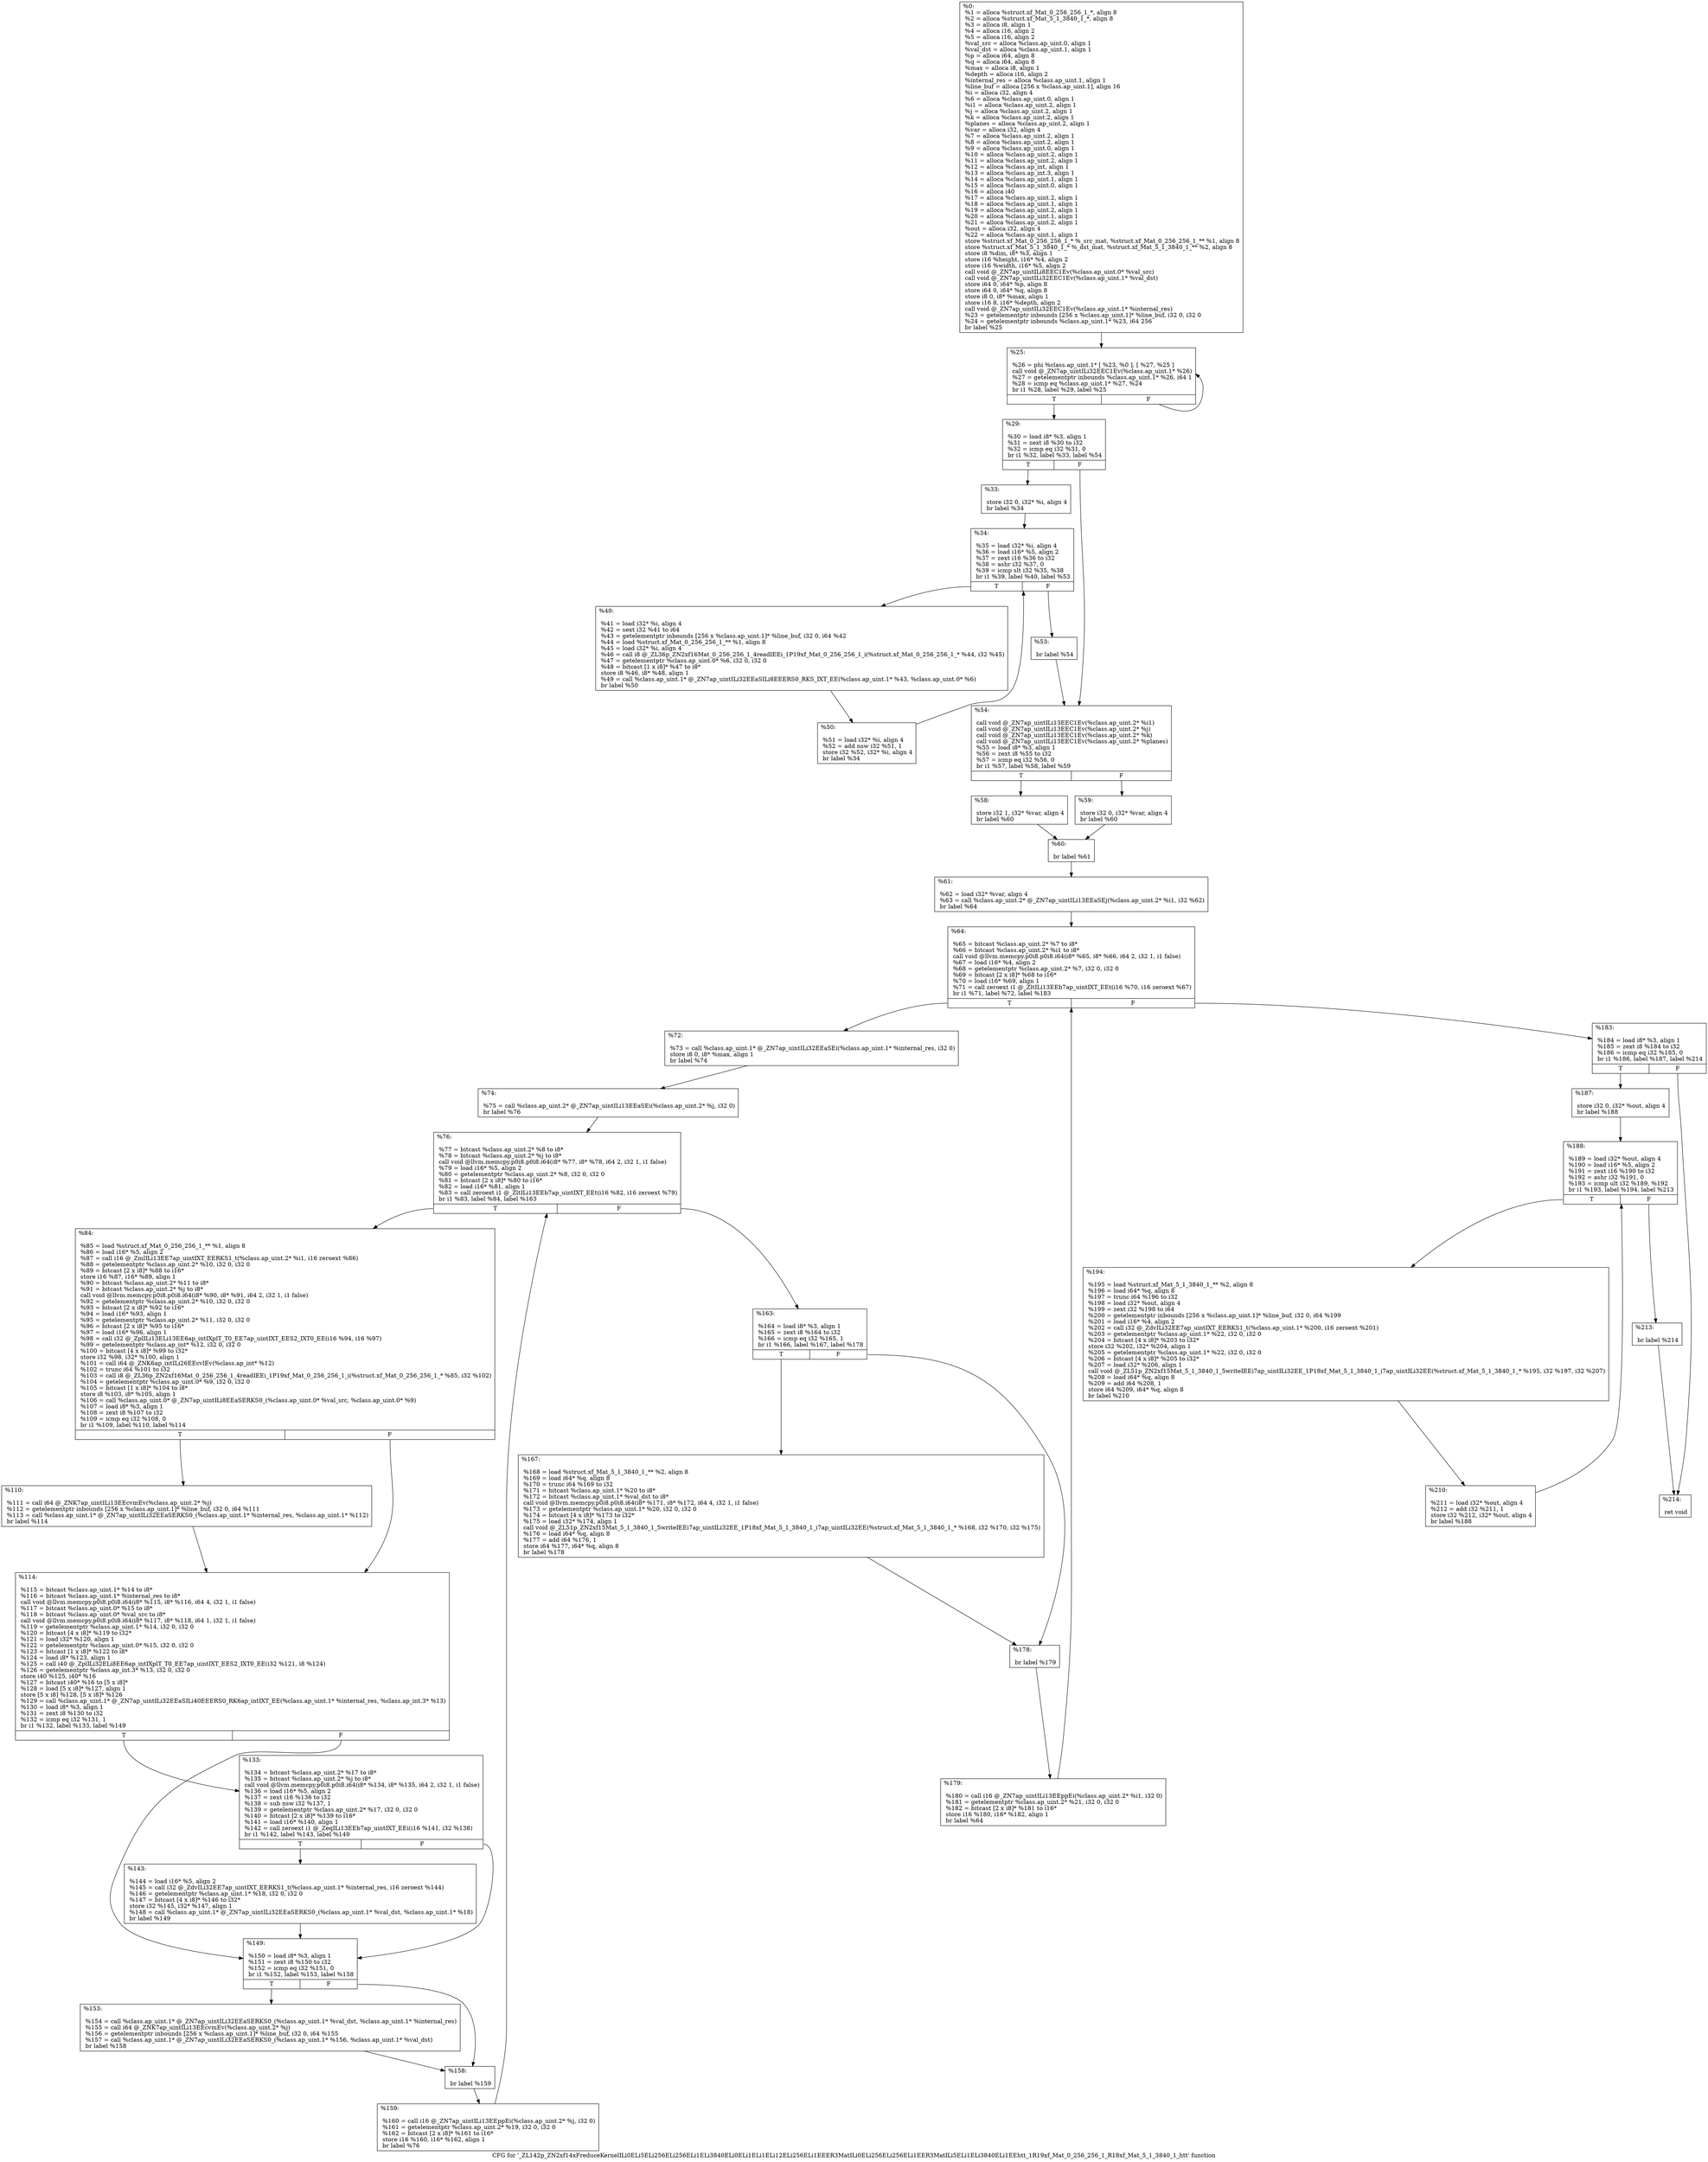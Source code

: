 digraph "CFG for '_ZL142p_ZN2xf14xFreduceKernelILi0ELi5ELi256ELi256ELi1ELi3840ELi0ELi1ELi1ELi12ELi256ELi1EEER3MatILi0ELi256ELi256ELi1EER3MatILi5ELi1ELi3840ELi1EEhtt_1R19xf_Mat_0_256_256_1_R18xf_Mat_5_1_3840_1_htt' function" {
	label="CFG for '_ZL142p_ZN2xf14xFreduceKernelILi0ELi5ELi256ELi256ELi1ELi3840ELi0ELi1ELi1ELi12ELi256ELi1EEER3MatILi0ELi256ELi256ELi1EER3MatILi5ELi1ELi3840ELi1EEhtt_1R19xf_Mat_0_256_256_1_R18xf_Mat_5_1_3840_1_htt' function";

	Node0x25bb580 [shape=record,label="{%0:\l  %1 = alloca %struct.xf_Mat_0_256_256_1_*, align 8\l  %2 = alloca %struct.xf_Mat_5_1_3840_1_*, align 8\l  %3 = alloca i8, align 1\l  %4 = alloca i16, align 2\l  %5 = alloca i16, align 2\l  %val_src = alloca %class.ap_uint.0, align 1\l  %val_dst = alloca %class.ap_uint.1, align 1\l  %p = alloca i64, align 8\l  %q = alloca i64, align 8\l  %max = alloca i8, align 1\l  %depth = alloca i16, align 2\l  %internal_res = alloca %class.ap_uint.1, align 1\l  %line_buf = alloca [256 x %class.ap_uint.1], align 16\l  %i = alloca i32, align 4\l  %6 = alloca %class.ap_uint.0, align 1\l  %i1 = alloca %class.ap_uint.2, align 1\l  %j = alloca %class.ap_uint.2, align 1\l  %k = alloca %class.ap_uint.2, align 1\l  %planes = alloca %class.ap_uint.2, align 1\l  %var = alloca i32, align 4\l  %7 = alloca %class.ap_uint.2, align 1\l  %8 = alloca %class.ap_uint.2, align 1\l  %9 = alloca %class.ap_uint.0, align 1\l  %10 = alloca %class.ap_uint.2, align 1\l  %11 = alloca %class.ap_uint.2, align 1\l  %12 = alloca %class.ap_int, align 1\l  %13 = alloca %class.ap_int.3, align 1\l  %14 = alloca %class.ap_uint.1, align 1\l  %15 = alloca %class.ap_uint.0, align 1\l  %16 = alloca i40\l  %17 = alloca %class.ap_uint.2, align 1\l  %18 = alloca %class.ap_uint.1, align 1\l  %19 = alloca %class.ap_uint.2, align 1\l  %20 = alloca %class.ap_uint.1, align 1\l  %21 = alloca %class.ap_uint.2, align 1\l  %out = alloca i32, align 4\l  %22 = alloca %class.ap_uint.1, align 1\l  store %struct.xf_Mat_0_256_256_1_* %_src_mat, %struct.xf_Mat_0_256_256_1_** %1, align 8\l  store %struct.xf_Mat_5_1_3840_1_* %_dst_mat, %struct.xf_Mat_5_1_3840_1_** %2, align 8\l  store i8 %dim, i8* %3, align 1\l  store i16 %height, i16* %4, align 2\l  store i16 %width, i16* %5, align 2\l  call void @_ZN7ap_uintILi8EEC1Ev(%class.ap_uint.0* %val_src)\l  call void @_ZN7ap_uintILi32EEC1Ev(%class.ap_uint.1* %val_dst)\l  store i64 0, i64* %p, align 8\l  store i64 0, i64* %q, align 8\l  store i8 0, i8* %max, align 1\l  store i16 8, i16* %depth, align 2\l  call void @_ZN7ap_uintILi32EEC1Ev(%class.ap_uint.1* %internal_res)\l  %23 = getelementptr inbounds [256 x %class.ap_uint.1]* %line_buf, i32 0, i32 0\l  %24 = getelementptr inbounds %class.ap_uint.1* %23, i64 256\l  br label %25\l}"];
	Node0x25bb580 -> Node0x25ba3b0;
	Node0x25ba3b0 [shape=record,label="{%25:\l\l  %26 = phi %class.ap_uint.1* [ %23, %0 ], [ %27, %25 ]\l  call void @_ZN7ap_uintILi32EEC1Ev(%class.ap_uint.1* %26)\l  %27 = getelementptr inbounds %class.ap_uint.1* %26, i64 1\l  %28 = icmp eq %class.ap_uint.1* %27, %24\l  br i1 %28, label %29, label %25\l|{<s0>T|<s1>F}}"];
	Node0x25ba3b0:s0 -> Node0x25bf0b0;
	Node0x25ba3b0:s1 -> Node0x25ba3b0;
	Node0x25bf0b0 [shape=record,label="{%29:\l\l  %30 = load i8* %3, align 1\l  %31 = zext i8 %30 to i32\l  %32 = icmp eq i32 %31, 0\l  br i1 %32, label %33, label %54\l|{<s0>T|<s1>F}}"];
	Node0x25bf0b0:s0 -> Node0x25c5150;
	Node0x25bf0b0:s1 -> Node0x25c51b0;
	Node0x25c5150 [shape=record,label="{%33:\l\l  store i32 0, i32* %i, align 4\l  br label %34\l}"];
	Node0x25c5150 -> Node0x25c5350;
	Node0x25c5350 [shape=record,label="{%34:\l\l  %35 = load i32* %i, align 4\l  %36 = load i16* %5, align 2\l  %37 = zext i16 %36 to i32\l  %38 = ashr i32 %37, 0\l  %39 = icmp slt i32 %35, %38\l  br i1 %39, label %40, label %53\l|{<s0>T|<s1>F}}"];
	Node0x25c5350:s0 -> Node0x25c56d0;
	Node0x25c5350:s1 -> Node0x25c5730;
	Node0x25c56d0 [shape=record,label="{%40:\l\l  %41 = load i32* %i, align 4\l  %42 = sext i32 %41 to i64\l  %43 = getelementptr inbounds [256 x %class.ap_uint.1]* %line_buf, i32 0, i64 %42\l  %44 = load %struct.xf_Mat_0_256_256_1_** %1, align 8\l  %45 = load i32* %i, align 4\l  %46 = call i8 @_ZL36p_ZN2xf16Mat_0_256_256_1_4readIEEi_1P19xf_Mat_0_256_256_1_i(%struct.xf_Mat_0_256_256_1_* %44, i32 %45)\l  %47 = getelementptr %class.ap_uint.0* %6, i32 0, i32 0\l  %48 = bitcast [1 x i8]* %47 to i8*\l  store i8 %46, i8* %48, align 1\l  %49 = call %class.ap_uint.1* @_ZN7ap_uintILi32EEaSILi8EEERS0_RKS_IXT_EE(%class.ap_uint.1* %43, %class.ap_uint.0* %6)\l  br label %50\l}"];
	Node0x25c56d0 -> Node0x25c6080;
	Node0x25c6080 [shape=record,label="{%50:\l\l  %51 = load i32* %i, align 4\l  %52 = add nsw i32 %51, 1\l  store i32 %52, i32* %i, align 4\l  br label %34\l}"];
	Node0x25c6080 -> Node0x25c5350;
	Node0x25c5730 [shape=record,label="{%53:\l\l  br label %54\l}"];
	Node0x25c5730 -> Node0x25c51b0;
	Node0x25c51b0 [shape=record,label="{%54:\l\l  call void @_ZN7ap_uintILi13EEC1Ev(%class.ap_uint.2* %i1)\l  call void @_ZN7ap_uintILi13EEC1Ev(%class.ap_uint.2* %j)\l  call void @_ZN7ap_uintILi13EEC1Ev(%class.ap_uint.2* %k)\l  call void @_ZN7ap_uintILi13EEC1Ev(%class.ap_uint.2* %planes)\l  %55 = load i8* %3, align 1\l  %56 = zext i8 %55 to i32\l  %57 = icmp eq i32 %56, 0\l  br i1 %57, label %58, label %59\l|{<s0>T|<s1>F}}"];
	Node0x25c51b0:s0 -> Node0x25c68a0;
	Node0x25c51b0:s1 -> Node0x25c6900;
	Node0x25c68a0 [shape=record,label="{%58:\l\l  store i32 1, i32* %var, align 4\l  br label %60\l}"];
	Node0x25c68a0 -> Node0x25c6aa0;
	Node0x25c6900 [shape=record,label="{%59:\l\l  store i32 0, i32* %var, align 4\l  br label %60\l}"];
	Node0x25c6900 -> Node0x25c6aa0;
	Node0x25c6aa0 [shape=record,label="{%60:\l\l  br label %61\l}"];
	Node0x25c6aa0 -> Node0x25c6c90;
	Node0x25c6c90 [shape=record,label="{%61:\l\l  %62 = load i32* %var, align 4\l  %63 = call %class.ap_uint.2* @_ZN7ap_uintILi13EEaSEj(%class.ap_uint.2* %i1, i32 %62)\l  br label %64\l}"];
	Node0x25c6c90 -> Node0x25c6f60;
	Node0x25c6f60 [shape=record,label="{%64:\l\l  %65 = bitcast %class.ap_uint.2* %7 to i8*\l  %66 = bitcast %class.ap_uint.2* %i1 to i8*\l  call void @llvm.memcpy.p0i8.p0i8.i64(i8* %65, i8* %66, i64 2, i32 1, i1 false)\l  %67 = load i16* %4, align 2\l  %68 = getelementptr %class.ap_uint.2* %7, i32 0, i32 0\l  %69 = bitcast [2 x i8]* %68 to i16*\l  %70 = load i16* %69, align 1\l  %71 = call zeroext i1 @_ZltILi13EEb7ap_uintIXT_EEt(i16 %70, i16 zeroext %67)\l  br i1 %71, label %72, label %183\l|{<s0>T|<s1>F}}"];
	Node0x25c6f60:s0 -> Node0x25c76c0;
	Node0x25c6f60:s1 -> Node0x25c7720;
	Node0x25c76c0 [shape=record,label="{%72:\l\l  %73 = call %class.ap_uint.1* @_ZN7ap_uintILi32EEaSEi(%class.ap_uint.1* %internal_res, i32 0)\l  store i8 0, i8* %max, align 1\l  br label %74\l}"];
	Node0x25c76c0 -> Node0x25c7a90;
	Node0x25c7a90 [shape=record,label="{%74:\l\l  %75 = call %class.ap_uint.2* @_ZN7ap_uintILi13EEaSEi(%class.ap_uint.2* %j, i32 0)\l  br label %76\l}"];
	Node0x25c7a90 -> Node0x25c7d50;
	Node0x25c7d50 [shape=record,label="{%76:\l\l  %77 = bitcast %class.ap_uint.2* %8 to i8*\l  %78 = bitcast %class.ap_uint.2* %j to i8*\l  call void @llvm.memcpy.p0i8.p0i8.i64(i8* %77, i8* %78, i64 2, i32 1, i1 false)\l  %79 = load i16* %5, align 2\l  %80 = getelementptr %class.ap_uint.2* %8, i32 0, i32 0\l  %81 = bitcast [2 x i8]* %80 to i16*\l  %82 = load i16* %81, align 1\l  %83 = call zeroext i1 @_ZltILi13EEb7ap_uintIXT_EEt(i16 %82, i16 zeroext %79)\l  br i1 %83, label %84, label %163\l|{<s0>T|<s1>F}}"];
	Node0x25c7d50:s0 -> Node0x25c8350;
	Node0x25c7d50:s1 -> Node0x25c83f0;
	Node0x25c8350 [shape=record,label="{%84:\l\l  %85 = load %struct.xf_Mat_0_256_256_1_** %1, align 8\l  %86 = load i16* %5, align 2\l  %87 = call i16 @_ZmlILi13EE7ap_uintIXT_EERKS1_t(%class.ap_uint.2* %i1, i16 zeroext %86)\l  %88 = getelementptr %class.ap_uint.2* %10, i32 0, i32 0\l  %89 = bitcast [2 x i8]* %88 to i16*\l  store i16 %87, i16* %89, align 1\l  %90 = bitcast %class.ap_uint.2* %11 to i8*\l  %91 = bitcast %class.ap_uint.2* %j to i8*\l  call void @llvm.memcpy.p0i8.p0i8.i64(i8* %90, i8* %91, i64 2, i32 1, i1 false)\l  %92 = getelementptr %class.ap_uint.2* %10, i32 0, i32 0\l  %93 = bitcast [2 x i8]* %92 to i16*\l  %94 = load i16* %93, align 1\l  %95 = getelementptr %class.ap_uint.2* %11, i32 0, i32 0\l  %96 = bitcast [2 x i8]* %95 to i16*\l  %97 = load i16* %96, align 1\l  %98 = call i32 @_ZplILi13ELi13EE6ap_intIXplT_T0_EE7ap_uintIXT_EES2_IXT0_EE(i16 %94, i16 %97)\l  %99 = getelementptr %class.ap_int* %12, i32 0, i32 0\l  %100 = bitcast [4 x i8]* %99 to i32*\l  store i32 %98, i32* %100, align 1\l  %101 = call i64 @_ZNK6ap_intILi26EEcvlEv(%class.ap_int* %12)\l  %102 = trunc i64 %101 to i32\l  %103 = call i8 @_ZL36p_ZN2xf16Mat_0_256_256_1_4readIEEi_1P19xf_Mat_0_256_256_1_i(%struct.xf_Mat_0_256_256_1_* %85, i32 %102)\l  %104 = getelementptr %class.ap_uint.0* %9, i32 0, i32 0\l  %105 = bitcast [1 x i8]* %104 to i8*\l  store i8 %103, i8* %105, align 1\l  %106 = call %class.ap_uint.0* @_ZN7ap_uintILi8EEaSERKS0_(%class.ap_uint.0* %val_src, %class.ap_uint.0* %9)\l  %107 = load i8* %3, align 1\l  %108 = zext i8 %107 to i32\l  %109 = icmp eq i32 %108, 0\l  br i1 %109, label %110, label %114\l|{<s0>T|<s1>F}}"];
	Node0x25c8350:s0 -> Node0x25ca320;
	Node0x25c8350:s1 -> Node0x25ca3c0;
	Node0x25ca320 [shape=record,label="{%110:\l\l  %111 = call i64 @_ZNK7ap_uintILi13EEcvmEv(%class.ap_uint.2* %j)\l  %112 = getelementptr inbounds [256 x %class.ap_uint.1]* %line_buf, i32 0, i64 %111\l  %113 = call %class.ap_uint.1* @_ZN7ap_uintILi32EEaSERKS0_(%class.ap_uint.1* %internal_res, %class.ap_uint.1* %112)\l  br label %114\l}"];
	Node0x25ca320 -> Node0x25ca3c0;
	Node0x25ca3c0 [shape=record,label="{%114:\l\l  %115 = bitcast %class.ap_uint.1* %14 to i8*\l  %116 = bitcast %class.ap_uint.1* %internal_res to i8*\l  call void @llvm.memcpy.p0i8.p0i8.i64(i8* %115, i8* %116, i64 4, i32 1, i1 false)\l  %117 = bitcast %class.ap_uint.0* %15 to i8*\l  %118 = bitcast %class.ap_uint.0* %val_src to i8*\l  call void @llvm.memcpy.p0i8.p0i8.i64(i8* %117, i8* %118, i64 1, i32 1, i1 false)\l  %119 = getelementptr %class.ap_uint.1* %14, i32 0, i32 0\l  %120 = bitcast [4 x i8]* %119 to i32*\l  %121 = load i32* %120, align 1\l  %122 = getelementptr %class.ap_uint.0* %15, i32 0, i32 0\l  %123 = bitcast [1 x i8]* %122 to i8*\l  %124 = load i8* %123, align 1\l  %125 = call i40 @_ZplILi32ELi8EE6ap_intIXplT_T0_EE7ap_uintIXT_EES2_IXT0_EE(i32 %121, i8 %124)\l  %126 = getelementptr %class.ap_int.3* %13, i32 0, i32 0\l  store i40 %125, i40* %16\l  %127 = bitcast i40* %16 to [5 x i8]*\l  %128 = load [5 x i8]* %127, align 1\l  store [5 x i8] %128, [5 x i8]* %126\l  %129 = call %class.ap_uint.1* @_ZN7ap_uintILi32EEaSILi40EEERS0_RK6ap_intIXT_EE(%class.ap_uint.1* %internal_res, %class.ap_int.3* %13)\l  %130 = load i8* %3, align 1\l  %131 = zext i8 %130 to i32\l  %132 = icmp eq i32 %131, 1\l  br i1 %132, label %133, label %149\l|{<s0>T|<s1>F}}"];
	Node0x25ca3c0:s0 -> Node0x25cc0e0;
	Node0x25ca3c0:s1 -> Node0x25cc180;
	Node0x25cc0e0 [shape=record,label="{%133:\l\l  %134 = bitcast %class.ap_uint.2* %17 to i8*\l  %135 = bitcast %class.ap_uint.2* %j to i8*\l  call void @llvm.memcpy.p0i8.p0i8.i64(i8* %134, i8* %135, i64 2, i32 1, i1 false)\l  %136 = load i16* %5, align 2\l  %137 = zext i16 %136 to i32\l  %138 = sub nsw i32 %137, 1\l  %139 = getelementptr %class.ap_uint.2* %17, i32 0, i32 0\l  %140 = bitcast [2 x i8]* %139 to i16*\l  %141 = load i16* %140, align 1\l  %142 = call zeroext i1 @_ZeqILi13EEb7ap_uintIXT_EEi(i16 %141, i32 %138)\l  br i1 %142, label %143, label %149\l|{<s0>T|<s1>F}}"];
	Node0x25cc0e0:s0 -> Node0x25cca20;
	Node0x25cc0e0:s1 -> Node0x25cc180;
	Node0x25cca20 [shape=record,label="{%143:\l\l  %144 = load i16* %5, align 2\l  %145 = call i32 @_ZdvILi32EE7ap_uintIXT_EERKS1_t(%class.ap_uint.1* %internal_res, i16 zeroext %144)\l  %146 = getelementptr %class.ap_uint.1* %18, i32 0, i32 0\l  %147 = bitcast [4 x i8]* %146 to i32*\l  store i32 %145, i32* %147, align 1\l  %148 = call %class.ap_uint.1* @_ZN7ap_uintILi32EEaSERKS0_(%class.ap_uint.1* %val_dst, %class.ap_uint.1* %18)\l  br label %149\l}"];
	Node0x25cca20 -> Node0x25cc180;
	Node0x25cc180 [shape=record,label="{%149:\l\l  %150 = load i8* %3, align 1\l  %151 = zext i8 %150 to i32\l  %152 = icmp eq i32 %151, 0\l  br i1 %152, label %153, label %158\l|{<s0>T|<s1>F}}"];
	Node0x25cc180:s0 -> Node0x25cd2f0;
	Node0x25cc180:s1 -> Node0x25cd350;
	Node0x25cd2f0 [shape=record,label="{%153:\l\l  %154 = call %class.ap_uint.1* @_ZN7ap_uintILi32EEaSERKS0_(%class.ap_uint.1* %val_dst, %class.ap_uint.1* %internal_res)\l  %155 = call i64 @_ZNK7ap_uintILi13EEcvmEv(%class.ap_uint.2* %j)\l  %156 = getelementptr inbounds [256 x %class.ap_uint.1]* %line_buf, i32 0, i64 %155\l  %157 = call %class.ap_uint.1* @_ZN7ap_uintILi32EEaSERKS0_(%class.ap_uint.1* %156, %class.ap_uint.1* %val_dst)\l  br label %158\l}"];
	Node0x25cd2f0 -> Node0x25cd350;
	Node0x25cd350 [shape=record,label="{%158:\l\l  br label %159\l}"];
	Node0x25cd350 -> Node0x25cd790;
	Node0x25cd790 [shape=record,label="{%159:\l\l  %160 = call i16 @_ZN7ap_uintILi13EEppEi(%class.ap_uint.2* %j, i32 0)\l  %161 = getelementptr %class.ap_uint.2* %19, i32 0, i32 0\l  %162 = bitcast [2 x i8]* %161 to i16*\l  store i16 %160, i16* %162, align 1\l  br label %76\l}"];
	Node0x25cd790 -> Node0x25c7d50;
	Node0x25c83f0 [shape=record,label="{%163:\l\l  %164 = load i8* %3, align 1\l  %165 = zext i8 %164 to i32\l  %166 = icmp eq i32 %165, 1\l  br i1 %166, label %167, label %178\l|{<s0>T|<s1>F}}"];
	Node0x25c83f0:s0 -> Node0x25cdde0;
	Node0x25c83f0:s1 -> Node0x25cde40;
	Node0x25cdde0 [shape=record,label="{%167:\l\l  %168 = load %struct.xf_Mat_5_1_3840_1_** %2, align 8\l  %169 = load i64* %q, align 8\l  %170 = trunc i64 %169 to i32\l  %171 = bitcast %class.ap_uint.1* %20 to i8*\l  %172 = bitcast %class.ap_uint.1* %val_dst to i8*\l  call void @llvm.memcpy.p0i8.p0i8.i64(i8* %171, i8* %172, i64 4, i32 1, i1 false)\l  %173 = getelementptr %class.ap_uint.1* %20, i32 0, i32 0\l  %174 = bitcast [4 x i8]* %173 to i32*\l  %175 = load i32* %174, align 1\l  call void @_ZL51p_ZN2xf15Mat_5_1_3840_1_5writeIEEi7ap_uintILi32EE_1P18xf_Mat_5_1_3840_1_i7ap_uintILi32EE(%struct.xf_Mat_5_1_3840_1_* %168, i32 %170, i32 %175)\l  %176 = load i64* %q, align 8\l  %177 = add i64 %176, 1\l  store i64 %177, i64* %q, align 8\l  br label %178\l}"];
	Node0x25cdde0 -> Node0x25cde40;
	Node0x25cde40 [shape=record,label="{%178:\l\l  br label %179\l}"];
	Node0x25cde40 -> Node0x25ce980;
	Node0x25ce980 [shape=record,label="{%179:\l\l  %180 = call i16 @_ZN7ap_uintILi13EEppEi(%class.ap_uint.2* %i1, i32 0)\l  %181 = getelementptr %class.ap_uint.2* %21, i32 0, i32 0\l  %182 = bitcast [2 x i8]* %181 to i16*\l  store i16 %180, i16* %182, align 1\l  br label %64\l}"];
	Node0x25ce980 -> Node0x25c6f60;
	Node0x25c7720 [shape=record,label="{%183:\l\l  %184 = load i8* %3, align 1\l  %185 = zext i8 %184 to i32\l  %186 = icmp eq i32 %185, 0\l  br i1 %186, label %187, label %214\l|{<s0>T|<s1>F}}"];
	Node0x25c7720:s0 -> Node0x25cef10;
	Node0x25c7720:s1 -> Node0x25cef70;
	Node0x25cef10 [shape=record,label="{%187:\l\l  store i32 0, i32* %out, align 4\l  br label %188\l}"];
	Node0x25cef10 -> Node0x25cf110;
	Node0x25cf110 [shape=record,label="{%188:\l\l  %189 = load i32* %out, align 4\l  %190 = load i16* %5, align 2\l  %191 = zext i16 %190 to i32\l  %192 = ashr i32 %191, 0\l  %193 = icmp ult i32 %189, %192\l  br i1 %193, label %194, label %213\l|{<s0>T|<s1>F}}"];
	Node0x25cf110:s0 -> Node0x25cf490;
	Node0x25cf110:s1 -> Node0x25cf4f0;
	Node0x25cf490 [shape=record,label="{%194:\l\l  %195 = load %struct.xf_Mat_5_1_3840_1_** %2, align 8\l  %196 = load i64* %q, align 8\l  %197 = trunc i64 %196 to i32\l  %198 = load i32* %out, align 4\l  %199 = zext i32 %198 to i64\l  %200 = getelementptr inbounds [256 x %class.ap_uint.1]* %line_buf, i32 0, i64 %199\l  %201 = load i16* %4, align 2\l  %202 = call i32 @_ZdvILi32EE7ap_uintIXT_EERKS1_t(%class.ap_uint.1* %200, i16 zeroext %201)\l  %203 = getelementptr %class.ap_uint.1* %22, i32 0, i32 0\l  %204 = bitcast [4 x i8]* %203 to i32*\l  store i32 %202, i32* %204, align 1\l  %205 = getelementptr %class.ap_uint.1* %22, i32 0, i32 0\l  %206 = bitcast [4 x i8]* %205 to i32*\l  %207 = load i32* %206, align 1\l  call void @_ZL51p_ZN2xf15Mat_5_1_3840_1_5writeIEEi7ap_uintILi32EE_1P18xf_Mat_5_1_3840_1_i7ap_uintILi32EE(%struct.xf_Mat_5_1_3840_1_* %195, i32 %197, i32 %207)\l  %208 = load i64* %q, align 8\l  %209 = add i64 %208, 1\l  store i64 %209, i64* %q, align 8\l  br label %210\l}"];
	Node0x25cf490 -> Node0x25cf9b0;
	Node0x25cf9b0 [shape=record,label="{%210:\l\l  %211 = load i32* %out, align 4\l  %212 = add i32 %211, 1\l  store i32 %212, i32* %out, align 4\l  br label %188\l}"];
	Node0x25cf9b0 -> Node0x25cf110;
	Node0x25cf4f0 [shape=record,label="{%213:\l\l  br label %214\l}"];
	Node0x25cf4f0 -> Node0x25cef70;
	Node0x25cef70 [shape=record,label="{%214:\l\l  ret void\l}"];
}
